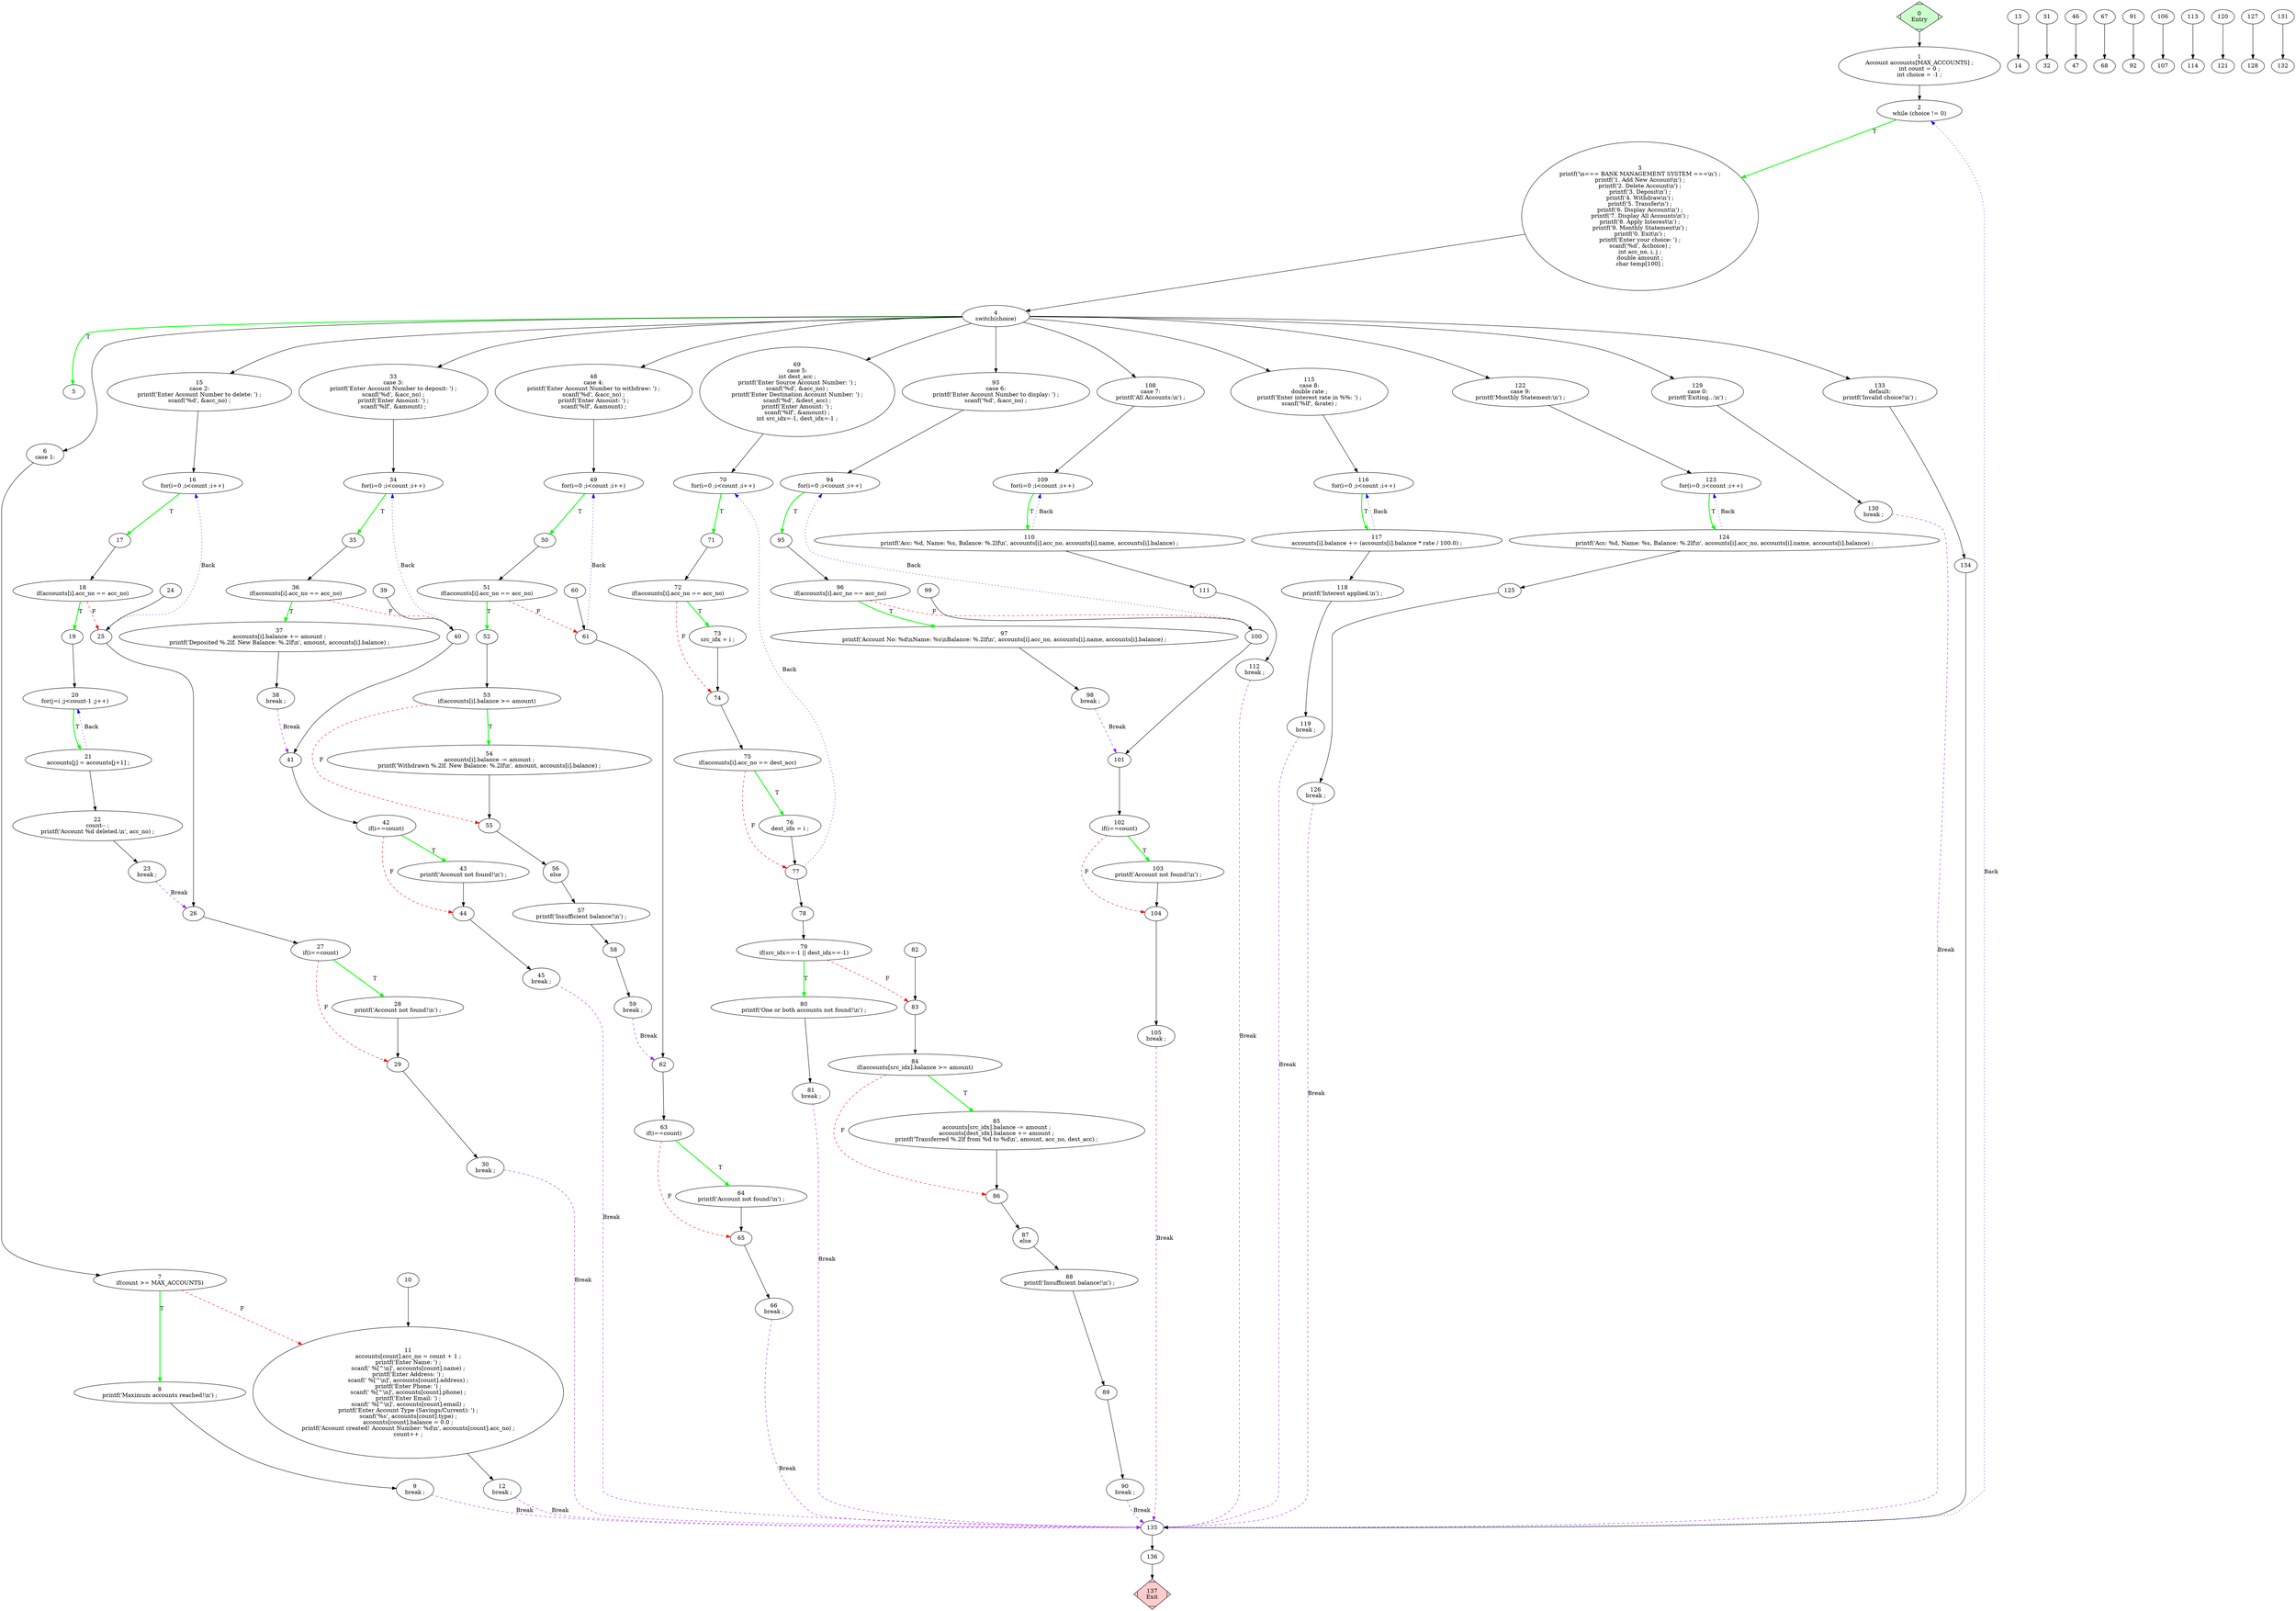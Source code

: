 digraph CFG {
 0 [label="0\nEntry", shape=Mdiamond, style=filled, fillcolor="#ccffcc"];
 1 [label="1\nAccount accounts[MAX_ACCOUNTS] ;\nint count = 0 ;\nint choice = -1 ;"];
 2 [label="2\nwhile (choice != 0)"];
 3 [label="3\nprintf(&#x27;\\n=== BANK MANAGEMENT SYSTEM ===\\n&#x27;) ;\nprintf(&#x27;1. Add New Account\\n&#x27;) ;\nprintf(&#x27;2. Delete Account\\n&#x27;) ;\nprintf(&#x27;3. Deposit\\n&#x27;) ;\nprintf(&#x27;4. Withdraw\\n&#x27;) ;\nprintf(&#x27;5. Transfer\\n&#x27;) ;\nprintf(&#x27;6. Display Account\\n&#x27;) ;\nprintf(&#x27;7. Display All Accounts\\n&#x27;) ;\nprintf(&#x27;8. Apply Interest\\n&#x27;) ;\nprintf(&#x27;9. Monthly Statement\\n&#x27;) ;\nprintf(&#x27;0. Exit\\n&#x27;) ;\nprintf(&#x27;Enter your choice: &#x27;) ;\nscanf(&#x27;%d&#x27;, &amp;choice) ;\nint acc_no, i, j ;\ndouble amount ;\nchar temp[100] ;"];
 4 [label="4\nswitch(choice)"];
 5 [label="5\n"];
 6 [label="6\ncase 1:"];
 7 [label="7\nif(count &gt;= MAX_ACCOUNTS)"];
 8 [label="8\nprintf(&#x27;Maximum accounts reached!\\n&#x27;) ;"];
 9 [label="9\nbreak ;"];
 10 [label="10\n"];
 11 [label="11\naccounts[count].acc_no = count + 1 ;\nprintf(&#x27;Enter Name: &#x27;) ;\nscanf(&#x27; %[^\\n]&#x27;, accounts[count].name) ;\nprintf(&#x27;Enter Address: &#x27;) ;\nscanf(&#x27; %[^\\n]&#x27;, accounts[count].address) ;\nprintf(&#x27;Enter Phone: &#x27;) ;\nscanf(&#x27; %[^\\n]&#x27;, accounts[count].phone) ;\nprintf(&#x27;Enter Email: &#x27;) ;\nscanf(&#x27; %[^\\n]&#x27;, accounts[count].email) ;\nprintf(&#x27;Enter Account Type (Savings/Current): &#x27;) ;\nscanf(&#x27;%s&#x27;, accounts[count].type) ;\naccounts[count].balance = 0.0 ;\nprintf(&#x27;Account created! Account Number: %d\\n&#x27;, accounts[count].acc_no) ;\ncount++ ;"];
 12 [label="12\nbreak ;"];
 13 [label="13\n"];
 14 [label="14\n"];
 15 [label="15\ncase 2:\nprintf(&#x27;Enter Account Number to delete: &#x27;) ;\nscanf(&#x27;%d&#x27;, &amp;acc_no) ;"];
 16 [label="16\nfor(i=0 ;i&lt;count ;i++)"];
 17 [label="17\n"];
 18 [label="18\nif(accounts[i].acc_no == acc_no)"];
 19 [label="19\n"];
 20 [label="20\nfor(j=i ;j&lt;count-1 ;j++)"];
 21 [label="21\naccounts[j] = accounts[j+1] ;"];
 22 [label="22\ncount-- ;\nprintf(&#x27;Account %d deleted.\\n&#x27;, acc_no) ;"];
 23 [label="23\nbreak ;"];
 24 [label="24\n"];
 25 [label="25\n"];
 26 [label="26\n"];
 27 [label="27\nif(i==count)"];
 28 [label="28\nprintf(&#x27;Account not found!\\n&#x27;) ;"];
 29 [label="29\n"];
 30 [label="30\nbreak ;"];
 31 [label="31\n"];
 32 [label="32\n"];
 33 [label="33\ncase 3:\nprintf(&#x27;Enter Account Number to deposit: &#x27;) ;\nscanf(&#x27;%d&#x27;, &amp;acc_no) ;\nprintf(&#x27;Enter Amount: &#x27;) ;\nscanf(&#x27;%lf&#x27;, &amp;amount) ;"];
 34 [label="34\nfor(i=0 ;i&lt;count ;i++)"];
 35 [label="35\n"];
 36 [label="36\nif(accounts[i].acc_no == acc_no)"];
 37 [label="37\naccounts[i].balance += amount ;\nprintf(&#x27;Deposited %.2lf. New Balance: %.2lf\\n&#x27;, amount, accounts[i].balance) ;"];
 38 [label="38\nbreak ;"];
 39 [label="39\n"];
 40 [label="40\n"];
 41 [label="41\n"];
 42 [label="42\nif(i==count)"];
 43 [label="43\nprintf(&#x27;Account not found!\\n&#x27;) ;"];
 44 [label="44\n"];
 45 [label="45\nbreak ;"];
 46 [label="46\n"];
 47 [label="47\n"];
 48 [label="48\ncase 4:\nprintf(&#x27;Enter Account Number to withdraw: &#x27;) ;\nscanf(&#x27;%d&#x27;, &amp;acc_no) ;\nprintf(&#x27;Enter Amount: &#x27;) ;\nscanf(&#x27;%lf&#x27;, &amp;amount) ;"];
 49 [label="49\nfor(i=0 ;i&lt;count ;i++)"];
 50 [label="50\n"];
 51 [label="51\nif(accounts[i].acc_no == acc_no)"];
 52 [label="52\n"];
 53 [label="53\nif(accounts[i].balance &gt;= amount)"];
 54 [label="54\naccounts[i].balance -= amount ;\nprintf(&#x27;Withdrawn %.2lf. New Balance: %.2lf\\n&#x27;, amount, accounts[i].balance) ;"];
 55 [label="55\n"];
 56 [label="56\nelse"];
 57 [label="57\nprintf(&#x27;Insufficient balance!\\n&#x27;) ;"];
 58 [label="58\n"];
 59 [label="59\nbreak ;"];
 60 [label="60\n"];
 61 [label="61\n"];
 62 [label="62\n"];
 63 [label="63\nif(i==count)"];
 64 [label="64\nprintf(&#x27;Account not found!\\n&#x27;) ;"];
 65 [label="65\n"];
 66 [label="66\nbreak ;"];
 67 [label="67\n"];
 68 [label="68\n"];
 69 [label="69\ncase 5:\nint dest_acc ;\nprintf(&#x27;Enter Source Account Number: &#x27;) ;\nscanf(&#x27;%d&#x27;, &amp;acc_no) ;\nprintf(&#x27;Enter Destination Account Number: &#x27;) ;\nscanf(&#x27;%d&#x27;, &amp;dest_acc) ;\nprintf(&#x27;Enter Amount: &#x27;) ;\nscanf(&#x27;%lf&#x27;, &amp;amount) ;\nint src_idx=-1, dest_idx=-1 ;"];
 70 [label="70\nfor(i=0 ;i&lt;count ;i++)"];
 71 [label="71\n"];
 72 [label="72\nif(accounts[i].acc_no == acc_no)"];
 73 [label="73\nsrc_idx = i ;"];
 74 [label="74\n"];
 75 [label="75\nif(accounts[i].acc_no == dest_acc)"];
 76 [label="76\ndest_idx = i ;"];
 77 [label="77\n"];
 78 [label="78\n"];
 79 [label="79\nif(src_idx==-1 || dest_idx==-1)"];
 80 [label="80\nprintf(&#x27;One or both accounts not found!\\n&#x27;) ;"];
 81 [label="81\nbreak ;"];
 82 [label="82\n"];
 83 [label="83\n"];
 84 [label="84\nif(accounts[src_idx].balance &gt;= amount)"];
 85 [label="85\naccounts[src_idx].balance -= amount ;\naccounts[dest_idx].balance += amount ;\nprintf(&#x27;Transferred %.2lf from %d to %d\\n&#x27;, amount, acc_no, dest_acc) ;"];
 86 [label="86\n"];
 87 [label="87\nelse"];
 88 [label="88\nprintf(&#x27;Insufficient balance!\\n&#x27;) ;"];
 89 [label="89\n"];
 90 [label="90\nbreak ;"];
 91 [label="91\n"];
 92 [label="92\n"];
 93 [label="93\ncase 6:\nprintf(&#x27;Enter Account Number to display: &#x27;) ;\nscanf(&#x27;%d&#x27;, &amp;acc_no) ;"];
 94 [label="94\nfor(i=0 ;i&lt;count ;i++)"];
 95 [label="95\n"];
 96 [label="96\nif(accounts[i].acc_no == acc_no)"];
 97 [label="97\nprintf(&#x27;Account No: %d\\nName: %s\\nBalance: %.2lf\\n&#x27;, accounts[i].acc_no, accounts[i].name, accounts[i].balance) ;"];
 98 [label="98\nbreak ;"];
 99 [label="99\n"];
 100 [label="100\n"];
 101 [label="101\n"];
 102 [label="102\nif(i==count)"];
 103 [label="103\nprintf(&#x27;Account not found!\\n&#x27;) ;"];
 104 [label="104\n"];
 105 [label="105\nbreak ;"];
 106 [label="106\n"];
 107 [label="107\n"];
 108 [label="108\ncase 7:\nprintf(&#x27;All Accounts:\\n&#x27;) ;"];
 109 [label="109\nfor(i=0 ;i&lt;count ;i++)"];
 110 [label="110\nprintf(&#x27;Acc: %d, Name: %s, Balance: %.2lf\\n&#x27;, accounts[i].acc_no, accounts[i].name, accounts[i].balance) ;"];
 111 [label="111\n"];
 112 [label="112\nbreak ;"];
 113 [label="113\n"];
 114 [label="114\n"];
 115 [label="115\ncase 8:\ndouble rate ;\nprintf(&#x27;Enter interest rate in %%: &#x27;) ;\nscanf(&#x27;%lf&#x27;, &amp;rate) ;"];
 116 [label="116\nfor(i=0 ;i&lt;count ;i++)"];
 117 [label="117\naccounts[i].balance += (accounts[i].balance * rate / 100.0) ;"];
 118 [label="118\nprintf(&#x27;Interest applied.\\n&#x27;) ;"];
 119 [label="119\nbreak ;"];
 120 [label="120\n"];
 121 [label="121\n"];
 122 [label="122\ncase 9:\nprintf(&#x27;Monthly Statement:\\n&#x27;) ;"];
 123 [label="123\nfor(i=0 ;i&lt;count ;i++)"];
 124 [label="124\nprintf(&#x27;Acc: %d, Name: %s, Balance: %.2lf\\n&#x27;, accounts[i].acc_no, accounts[i].name, accounts[i].balance) ;"];
 125 [label="125\n"];
 126 [label="126\nbreak ;"];
 127 [label="127\n"];
 128 [label="128\n"];
 129 [label="129\ncase 0:\nprintf(&#x27;Exiting...\\n&#x27;) ;"];
 130 [label="130\nbreak ;"];
 131 [label="131\n"];
 132 [label="132\n"];
 133 [label="133\ndefault:\nprintf(&#x27;Invalid choice!\\n&#x27;) ;"];
 134 [label="134\n"];
 135 [label="135\n"];
 136 [label="136\n"];
 137 [label="137\nExit", shape=Mdiamond, style=filled, fillcolor="#ffcccc"];
 0 -> 1 [label="", color="black", style="solid"];
 1 -> 2 [label="", color="black", style="solid"];
 2 -> 3 [label="T", color="green", style="bold"];
 3 -> 4 [label="", color="black", style="solid"];
 4 -> 6 [label="", color="black", style="solid"];
 4 -> 15 [label="", color="black", style="solid"];
 4 -> 33 [label="", color="black", style="solid"];
 4 -> 48 [label="", color="black", style="solid"];
 4 -> 69 [label="", color="black", style="solid"];
 4 -> 93 [label="", color="black", style="solid"];
 4 -> 108 [label="", color="black", style="solid"];
 4 -> 115 [label="", color="black", style="solid"];
 4 -> 122 [label="", color="black", style="solid"];
 4 -> 129 [label="", color="black", style="solid"];
 4 -> 133 [label="", color="black", style="solid"];
 4 -> 5 [label="T", color="green", style="bold"];
 6 -> 7 [label="", color="black", style="solid"];
 7 -> 8 [label="T", color="green", style="bold"];
 7 -> 11 [label="F", color="red", style="dashed"];
 8 -> 9 [label="", color="black", style="solid"];
 9 -> 135 [label="Break", color="purple", style="dashed"];
 10 -> 11 [label="", color="black", style="solid"];
 11 -> 12 [label="", color="black", style="solid"];
 12 -> 135 [label="Break", color="purple", style="dashed"];
 13 -> 14 [label="", color="black", style="solid"];
 15 -> 16 [label="", color="black", style="solid"];
 16 -> 17 [label="T", color="green", style="bold"];
 17 -> 18 [label="", color="black", style="solid"];
 18 -> 19 [label="T", color="green", style="bold"];
 18 -> 25 [label="F", color="red", style="dashed"];
 19 -> 20 [label="", color="black", style="solid"];
 20 -> 21 [label="T", color="green", style="bold"];
 21 -> 22 [label="", color="black", style="solid"];
 21 -> 20 [label="Back", color="blue", style="dotted"];
 22 -> 23 [label="", color="black", style="solid"];
 23 -> 26 [label="Break", color="purple", style="dashed"];
 24 -> 25 [label="", color="black", style="solid"];
 25 -> 26 [label="", color="black", style="solid"];
 25 -> 16 [label="Back", color="blue", style="dotted"];
 26 -> 27 [label="", color="black", style="solid"];
 27 -> 28 [label="T", color="green", style="bold"];
 27 -> 29 [label="F", color="red", style="dashed"];
 28 -> 29 [label="", color="black", style="solid"];
 29 -> 30 [label="", color="black", style="solid"];
 30 -> 135 [label="Break", color="purple", style="dashed"];
 31 -> 32 [label="", color="black", style="solid"];
 33 -> 34 [label="", color="black", style="solid"];
 34 -> 35 [label="T", color="green", style="bold"];
 35 -> 36 [label="", color="black", style="solid"];
 36 -> 37 [label="T", color="green", style="bold"];
 36 -> 40 [label="F", color="red", style="dashed"];
 37 -> 38 [label="", color="black", style="solid"];
 38 -> 41 [label="Break", color="purple", style="dashed"];
 39 -> 40 [label="", color="black", style="solid"];
 40 -> 41 [label="", color="black", style="solid"];
 40 -> 34 [label="Back", color="blue", style="dotted"];
 41 -> 42 [label="", color="black", style="solid"];
 42 -> 43 [label="T", color="green", style="bold"];
 42 -> 44 [label="F", color="red", style="dashed"];
 43 -> 44 [label="", color="black", style="solid"];
 44 -> 45 [label="", color="black", style="solid"];
 45 -> 135 [label="Break", color="purple", style="dashed"];
 46 -> 47 [label="", color="black", style="solid"];
 48 -> 49 [label="", color="black", style="solid"];
 49 -> 50 [label="T", color="green", style="bold"];
 50 -> 51 [label="", color="black", style="solid"];
 51 -> 52 [label="T", color="green", style="bold"];
 51 -> 61 [label="F", color="red", style="dashed"];
 52 -> 53 [label="", color="black", style="solid"];
 53 -> 54 [label="T", color="green", style="bold"];
 53 -> 55 [label="F", color="red", style="dashed"];
 54 -> 55 [label="", color="black", style="solid"];
 55 -> 56 [label="", color="black", style="solid"];
 56 -> 57 [label="", color="black", style="solid"];
 57 -> 58 [label="", color="black", style="solid"];
 58 -> 59 [label="", color="black", style="solid"];
 59 -> 62 [label="Break", color="purple", style="dashed"];
 60 -> 61 [label="", color="black", style="solid"];
 61 -> 62 [label="", color="black", style="solid"];
 61 -> 49 [label="Back", color="blue", style="dotted"];
 62 -> 63 [label="", color="black", style="solid"];
 63 -> 64 [label="T", color="green", style="bold"];
 63 -> 65 [label="F", color="red", style="dashed"];
 64 -> 65 [label="", color="black", style="solid"];
 65 -> 66 [label="", color="black", style="solid"];
 66 -> 135 [label="Break", color="purple", style="dashed"];
 67 -> 68 [label="", color="black", style="solid"];
 69 -> 70 [label="", color="black", style="solid"];
 70 -> 71 [label="T", color="green", style="bold"];
 71 -> 72 [label="", color="black", style="solid"];
 72 -> 73 [label="T", color="green", style="bold"];
 72 -> 74 [label="F", color="red", style="dashed"];
 73 -> 74 [label="", color="black", style="solid"];
 74 -> 75 [label="", color="black", style="solid"];
 75 -> 76 [label="T", color="green", style="bold"];
 75 -> 77 [label="F", color="red", style="dashed"];
 76 -> 77 [label="", color="black", style="solid"];
 77 -> 78 [label="", color="black", style="solid"];
 77 -> 70 [label="Back", color="blue", style="dotted"];
 78 -> 79 [label="", color="black", style="solid"];
 79 -> 80 [label="T", color="green", style="bold"];
 79 -> 83 [label="F", color="red", style="dashed"];
 80 -> 81 [label="", color="black", style="solid"];
 81 -> 135 [label="Break", color="purple", style="dashed"];
 82 -> 83 [label="", color="black", style="solid"];
 83 -> 84 [label="", color="black", style="solid"];
 84 -> 85 [label="T", color="green", style="bold"];
 84 -> 86 [label="F", color="red", style="dashed"];
 85 -> 86 [label="", color="black", style="solid"];
 86 -> 87 [label="", color="black", style="solid"];
 87 -> 88 [label="", color="black", style="solid"];
 88 -> 89 [label="", color="black", style="solid"];
 89 -> 90 [label="", color="black", style="solid"];
 90 -> 135 [label="Break", color="purple", style="dashed"];
 91 -> 92 [label="", color="black", style="solid"];
 93 -> 94 [label="", color="black", style="solid"];
 94 -> 95 [label="T", color="green", style="bold"];
 95 -> 96 [label="", color="black", style="solid"];
 96 -> 97 [label="T", color="green", style="bold"];
 96 -> 100 [label="F", color="red", style="dashed"];
 97 -> 98 [label="", color="black", style="solid"];
 98 -> 101 [label="Break", color="purple", style="dashed"];
 99 -> 100 [label="", color="black", style="solid"];
 100 -> 101 [label="", color="black", style="solid"];
 100 -> 94 [label="Back", color="blue", style="dotted"];
 101 -> 102 [label="", color="black", style="solid"];
 102 -> 103 [label="T", color="green", style="bold"];
 102 -> 104 [label="F", color="red", style="dashed"];
 103 -> 104 [label="", color="black", style="solid"];
 104 -> 105 [label="", color="black", style="solid"];
 105 -> 135 [label="Break", color="purple", style="dashed"];
 106 -> 107 [label="", color="black", style="solid"];
 108 -> 109 [label="", color="black", style="solid"];
 109 -> 110 [label="T", color="green", style="bold"];
 110 -> 111 [label="", color="black", style="solid"];
 110 -> 109 [label="Back", color="blue", style="dotted"];
 111 -> 112 [label="", color="black", style="solid"];
 112 -> 135 [label="Break", color="purple", style="dashed"];
 113 -> 114 [label="", color="black", style="solid"];
 115 -> 116 [label="", color="black", style="solid"];
 116 -> 117 [label="T", color="green", style="bold"];
 117 -> 118 [label="", color="black", style="solid"];
 117 -> 116 [label="Back", color="blue", style="dotted"];
 118 -> 119 [label="", color="black", style="solid"];
 119 -> 135 [label="Break", color="purple", style="dashed"];
 120 -> 121 [label="", color="black", style="solid"];
 122 -> 123 [label="", color="black", style="solid"];
 123 -> 124 [label="T", color="green", style="bold"];
 124 -> 125 [label="", color="black", style="solid"];
 124 -> 123 [label="Back", color="blue", style="dotted"];
 125 -> 126 [label="", color="black", style="solid"];
 126 -> 135 [label="Break", color="purple", style="dashed"];
 127 -> 128 [label="", color="black", style="solid"];
 129 -> 130 [label="", color="black", style="solid"];
 130 -> 135 [label="Break", color="purple", style="dashed"];
 131 -> 132 [label="", color="black", style="solid"];
 133 -> 134 [label="", color="black", style="solid"];
 134 -> 135 [label="", color="black", style="solid"];
 135 -> 136 [label="", color="black", style="solid"];
 135 -> 2 [label="Back", color="blue", style="dotted"];
 136 -> 137 [label="", color="black", style="solid"];
}

